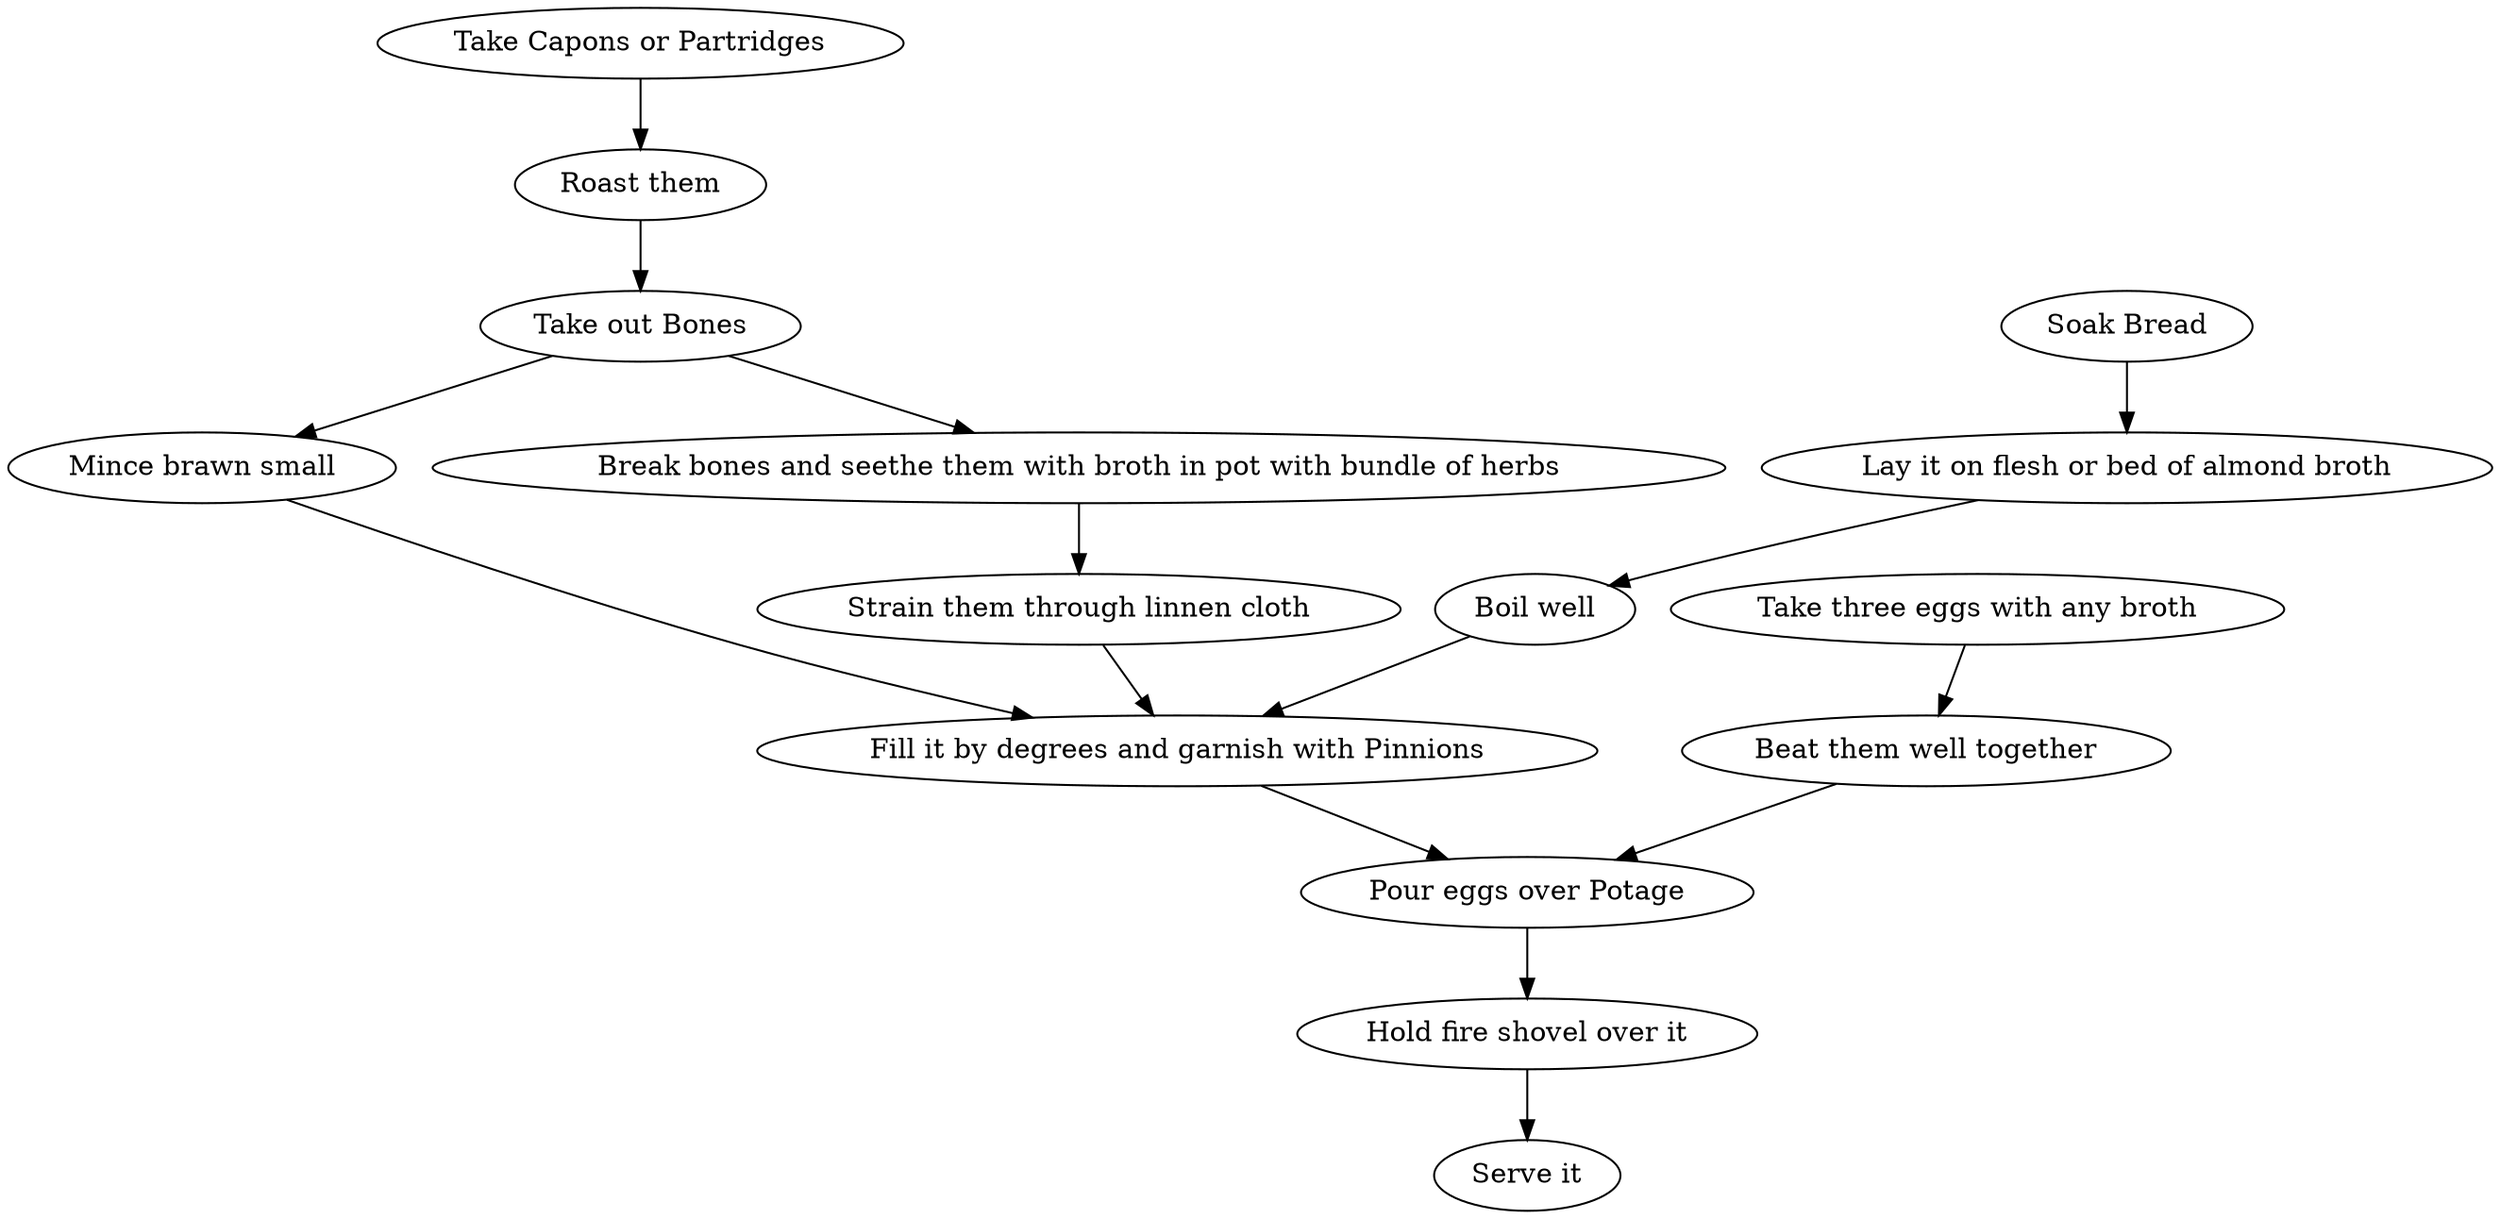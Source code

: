 digraph {
    0 [label="Take Capons or Partridges"];
    1 [label="Roast them"];
    2 [label="Take out Bones"];
    3 [label="Soak Bread"];
    4 [label="Lay it on flesh or bed of almond broth"];
    5 [label="Boil well"];
    6 [label="Mince brawn small"];
    7 [label="Break bones and seethe them with broth in pot with bundle of herbs"];
    8 [label="Strain them through linnen cloth"];
    9 [label="Take three eggs with any broth"];
    10 [label="Beat them well together"];
    11 [label="Fill it by degrees and garnish with Pinnions"];
    12 [label="Pour eggs over Potage"];
    13 [label="Hold fire shovel over it"];
    14 [label="Serve it"];
    0 -> 1;
    1 -> 2;
    2 -> 6;
    2 -> 7;
    3 -> 4;
    4 -> 5;
    5 -> 11;
    6 -> 11;
    7 -> 8;
    8 -> 11;
    9 -> 10;
    10 -> 12;
    11 -> 12;
    12 -> 13;
    13 -> 14;
}